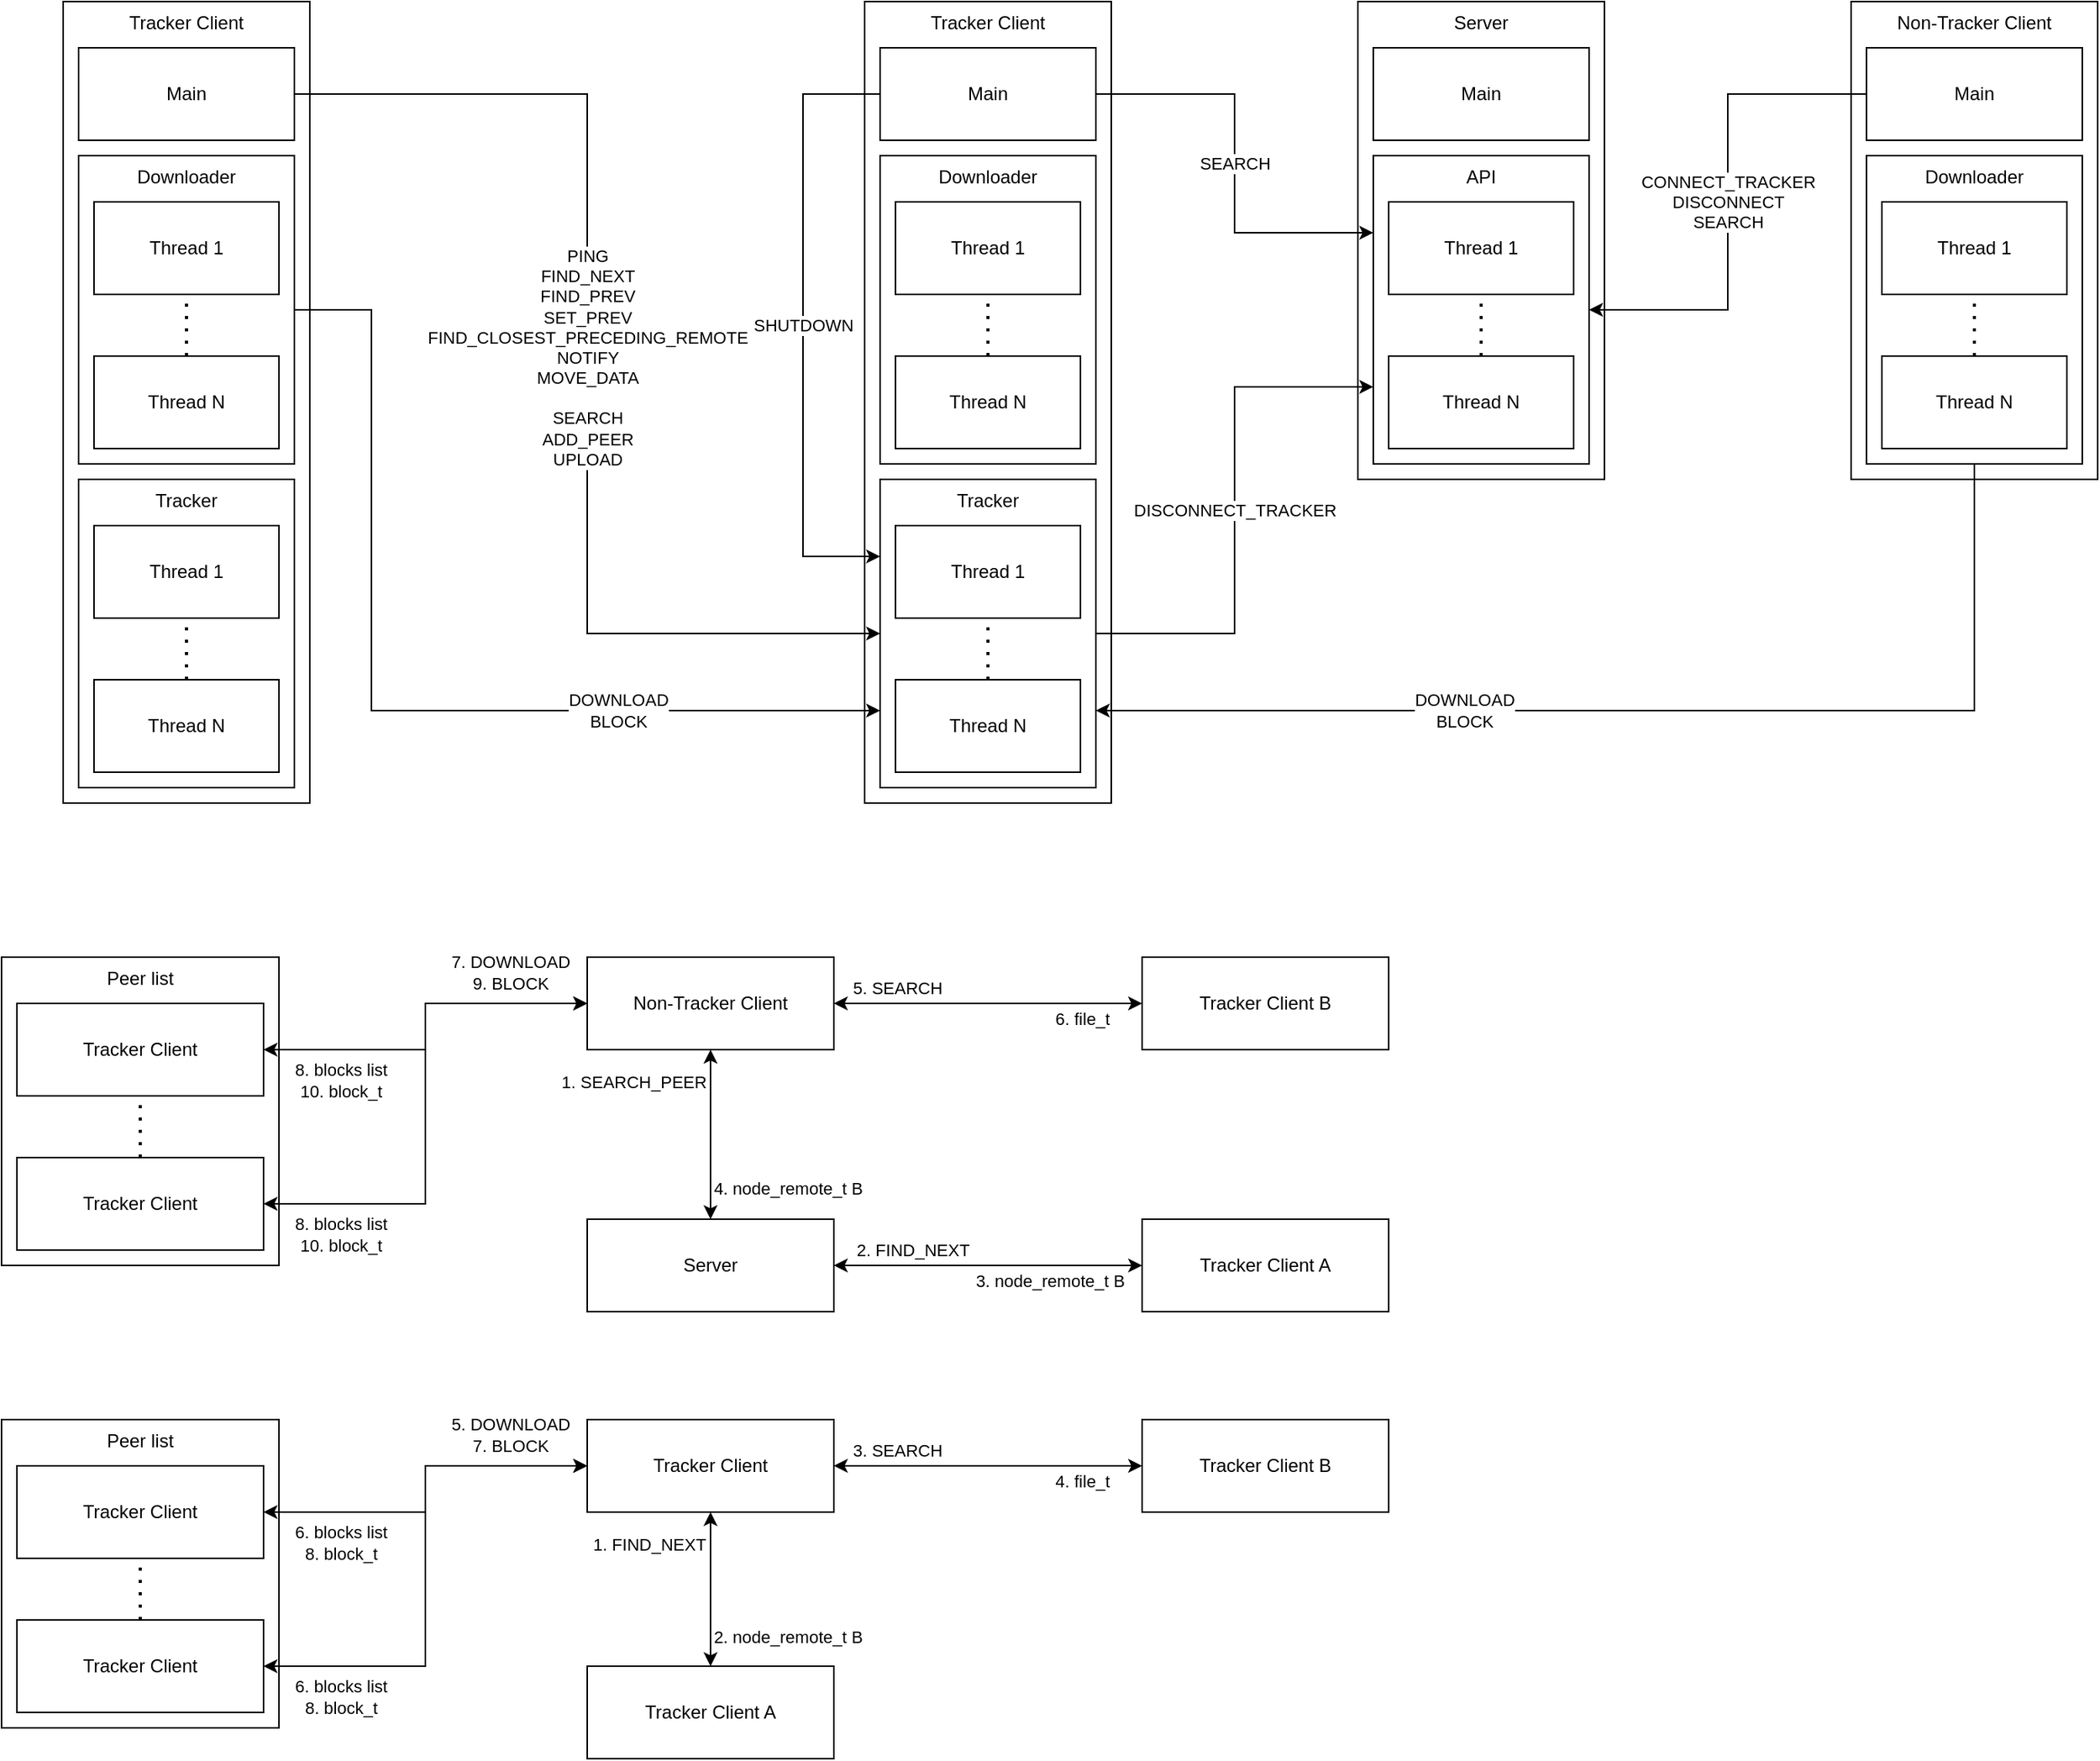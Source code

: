 <mxfile version="22.1.8" type="device">
  <diagram name="Page-1" id="q1jJY9k_2NymoFMwQT9L">
    <mxGraphModel dx="3401" dy="1380" grid="1" gridSize="10" guides="1" tooltips="1" connect="1" arrows="1" fold="1" page="1" pageScale="1" pageWidth="850" pageHeight="1100" math="0" shadow="0">
      <root>
        <mxCell id="0" />
        <object label="Requests" id="1">
          <mxCell parent="0" />
        </object>
        <mxCell id="QeE2nhNQke39JGKBUXm2-35" value="" style="group" parent="1" vertex="1" connectable="0">
          <mxGeometry x="-120" y="200" width="160" height="520" as="geometry" />
        </mxCell>
        <object label="&lt;div&gt;Tracker Client&lt;/div&gt;" Main="asdasdas" id="QeE2nhNQke39JGKBUXm2-16">
          <mxCell style="rounded=0;whiteSpace=wrap;html=1;align=center;container=0;verticalAlign=top;" parent="QeE2nhNQke39JGKBUXm2-35" vertex="1">
            <mxGeometry width="160" height="520" as="geometry" />
          </mxCell>
        </object>
        <mxCell id="QeE2nhNQke39JGKBUXm2-76" value="SHUTDOWN" style="edgeStyle=orthogonalEdgeStyle;rounded=0;orthogonalLoop=1;jettySize=auto;html=1;entryX=0;entryY=0.25;entryDx=0;entryDy=0;exitX=0;exitY=0.5;exitDx=0;exitDy=0;" parent="QeE2nhNQke39JGKBUXm2-35" source="QeE2nhNQke39JGKBUXm2-17" target="QeE2nhNQke39JGKBUXm2-19" edge="1">
          <mxGeometry relative="1" as="geometry">
            <Array as="points">
              <mxPoint x="-40" y="60" />
              <mxPoint x="-40" y="360" />
            </Array>
          </mxGeometry>
        </mxCell>
        <mxCell id="QeE2nhNQke39JGKBUXm2-17" value="Main" style="rounded=0;whiteSpace=wrap;html=1;" parent="QeE2nhNQke39JGKBUXm2-35" vertex="1">
          <mxGeometry x="10" y="30" width="140" height="60" as="geometry" />
        </mxCell>
        <mxCell id="QeE2nhNQke39JGKBUXm2-18" value="" style="group" parent="QeE2nhNQke39JGKBUXm2-35" vertex="1" connectable="0">
          <mxGeometry x="10" y="310" width="140" height="200" as="geometry" />
        </mxCell>
        <mxCell id="QeE2nhNQke39JGKBUXm2-19" value="&lt;div&gt;Tracker&lt;/div&gt;" style="rounded=0;whiteSpace=wrap;html=1;verticalAlign=top;" parent="QeE2nhNQke39JGKBUXm2-18" vertex="1">
          <mxGeometry width="140" height="200" as="geometry" />
        </mxCell>
        <mxCell id="QeE2nhNQke39JGKBUXm2-20" value="&lt;div&gt;Thread 1&lt;/div&gt;" style="rounded=0;whiteSpace=wrap;html=1;" parent="QeE2nhNQke39JGKBUXm2-18" vertex="1">
          <mxGeometry x="10" y="30" width="120" height="60" as="geometry" />
        </mxCell>
        <mxCell id="QeE2nhNQke39JGKBUXm2-21" value="&lt;div&gt;Thread N&lt;/div&gt;" style="rounded=0;whiteSpace=wrap;html=1;" parent="QeE2nhNQke39JGKBUXm2-18" vertex="1">
          <mxGeometry x="10" y="130" width="120" height="60" as="geometry" />
        </mxCell>
        <mxCell id="QeE2nhNQke39JGKBUXm2-22" value="" style="endArrow=none;dashed=1;html=1;dashPattern=1 3;strokeWidth=2;rounded=0;entryX=0.5;entryY=1;entryDx=0;entryDy=0;exitX=0.5;exitY=0;exitDx=0;exitDy=0;" parent="QeE2nhNQke39JGKBUXm2-18" source="QeE2nhNQke39JGKBUXm2-21" target="QeE2nhNQke39JGKBUXm2-20" edge="1">
          <mxGeometry width="50" height="50" relative="1" as="geometry">
            <mxPoint x="-80" y="270" as="sourcePoint" />
            <mxPoint x="-30" y="220" as="targetPoint" />
          </mxGeometry>
        </mxCell>
        <mxCell id="QeE2nhNQke39JGKBUXm2-23" value="" style="group" parent="QeE2nhNQke39JGKBUXm2-35" vertex="1" connectable="0">
          <mxGeometry x="10" y="100" width="140" height="200" as="geometry" />
        </mxCell>
        <mxCell id="QeE2nhNQke39JGKBUXm2-24" value="&lt;div&gt;Downloader&lt;/div&gt;" style="rounded=0;whiteSpace=wrap;html=1;verticalAlign=top;" parent="QeE2nhNQke39JGKBUXm2-23" vertex="1">
          <mxGeometry width="140" height="200" as="geometry" />
        </mxCell>
        <mxCell id="QeE2nhNQke39JGKBUXm2-25" value="&lt;div&gt;Thread 1&lt;/div&gt;" style="rounded=0;whiteSpace=wrap;html=1;" parent="QeE2nhNQke39JGKBUXm2-23" vertex="1">
          <mxGeometry x="10" y="30" width="120" height="60" as="geometry" />
        </mxCell>
        <mxCell id="QeE2nhNQke39JGKBUXm2-26" value="&lt;div&gt;Thread N&lt;/div&gt;" style="rounded=0;whiteSpace=wrap;html=1;" parent="QeE2nhNQke39JGKBUXm2-23" vertex="1">
          <mxGeometry x="10" y="130" width="120" height="60" as="geometry" />
        </mxCell>
        <mxCell id="QeE2nhNQke39JGKBUXm2-27" value="" style="endArrow=none;dashed=1;html=1;dashPattern=1 3;strokeWidth=2;rounded=0;entryX=0.5;entryY=1;entryDx=0;entryDy=0;exitX=0.5;exitY=0;exitDx=0;exitDy=0;" parent="QeE2nhNQke39JGKBUXm2-23" source="QeE2nhNQke39JGKBUXm2-26" target="QeE2nhNQke39JGKBUXm2-25" edge="1">
          <mxGeometry width="50" height="50" relative="1" as="geometry">
            <mxPoint x="-80" y="270" as="sourcePoint" />
            <mxPoint x="-30" y="220" as="targetPoint" />
          </mxGeometry>
        </mxCell>
        <mxCell id="QeE2nhNQke39JGKBUXm2-36" value="" style="group" parent="1" vertex="1" connectable="0">
          <mxGeometry x="520" y="200" width="160" height="310" as="geometry" />
        </mxCell>
        <object label="&lt;div&gt;Non-Tracker Client&lt;/div&gt;" Main="asdasdas" id="QeE2nhNQke39JGKBUXm2-1">
          <mxCell style="rounded=0;whiteSpace=wrap;html=1;align=center;container=0;verticalAlign=top;" parent="QeE2nhNQke39JGKBUXm2-36" vertex="1">
            <mxGeometry width="160" height="310" as="geometry" />
          </mxCell>
        </object>
        <mxCell id="QeE2nhNQke39JGKBUXm2-4" value="Main" style="rounded=0;whiteSpace=wrap;html=1;" parent="QeE2nhNQke39JGKBUXm2-36" vertex="1">
          <mxGeometry x="10" y="30" width="140" height="60" as="geometry" />
        </mxCell>
        <mxCell id="QeE2nhNQke39JGKBUXm2-11" value="" style="group" parent="QeE2nhNQke39JGKBUXm2-36" vertex="1" connectable="0">
          <mxGeometry x="10" y="100" width="140" height="200" as="geometry" />
        </mxCell>
        <mxCell id="QeE2nhNQke39JGKBUXm2-12" value="&lt;div&gt;Downloader&lt;/div&gt;" style="rounded=0;whiteSpace=wrap;html=1;verticalAlign=top;" parent="QeE2nhNQke39JGKBUXm2-11" vertex="1">
          <mxGeometry width="140" height="200" as="geometry" />
        </mxCell>
        <mxCell id="QeE2nhNQke39JGKBUXm2-13" value="&lt;div&gt;Thread 1&lt;/div&gt;" style="rounded=0;whiteSpace=wrap;html=1;" parent="QeE2nhNQke39JGKBUXm2-11" vertex="1">
          <mxGeometry x="10" y="30" width="120" height="60" as="geometry" />
        </mxCell>
        <mxCell id="QeE2nhNQke39JGKBUXm2-14" value="&lt;div&gt;Thread N&lt;/div&gt;" style="rounded=0;whiteSpace=wrap;html=1;" parent="QeE2nhNQke39JGKBUXm2-11" vertex="1">
          <mxGeometry x="10" y="130" width="120" height="60" as="geometry" />
        </mxCell>
        <mxCell id="QeE2nhNQke39JGKBUXm2-15" value="" style="endArrow=none;dashed=1;html=1;dashPattern=1 3;strokeWidth=2;rounded=0;entryX=0.5;entryY=1;entryDx=0;entryDy=0;exitX=0.5;exitY=0;exitDx=0;exitDy=0;" parent="QeE2nhNQke39JGKBUXm2-11" source="QeE2nhNQke39JGKBUXm2-14" target="QeE2nhNQke39JGKBUXm2-13" edge="1">
          <mxGeometry width="50" height="50" relative="1" as="geometry">
            <mxPoint x="-80" y="270" as="sourcePoint" />
            <mxPoint x="-30" y="220" as="targetPoint" />
          </mxGeometry>
        </mxCell>
        <mxCell id="QeE2nhNQke39JGKBUXm2-37" value="" style="group" parent="1" vertex="1" connectable="0">
          <mxGeometry x="190" y="200" width="310" height="350" as="geometry" />
        </mxCell>
        <mxCell id="QeE2nhNQke39JGKBUXm2-41" value="" style="group" parent="QeE2nhNQke39JGKBUXm2-37" vertex="1" connectable="0">
          <mxGeometry x="10" width="160" height="330" as="geometry" />
        </mxCell>
        <mxCell id="QeE2nhNQke39JGKBUXm2-2" value="&lt;div&gt;Server&lt;/div&gt;" style="rounded=0;whiteSpace=wrap;html=1;verticalAlign=top;" parent="QeE2nhNQke39JGKBUXm2-41" vertex="1">
          <mxGeometry width="160" height="310" as="geometry" />
        </mxCell>
        <mxCell id="QeE2nhNQke39JGKBUXm2-28" value="" style="group" parent="QeE2nhNQke39JGKBUXm2-41" vertex="1" connectable="0">
          <mxGeometry x="10" y="100" width="150" height="230" as="geometry" />
        </mxCell>
        <mxCell id="QeE2nhNQke39JGKBUXm2-29" value="&lt;div&gt;API&lt;br&gt;&lt;/div&gt;" style="rounded=0;whiteSpace=wrap;html=1;verticalAlign=top;" parent="QeE2nhNQke39JGKBUXm2-28" vertex="1">
          <mxGeometry width="140" height="200" as="geometry" />
        </mxCell>
        <mxCell id="QeE2nhNQke39JGKBUXm2-30" value="&lt;div&gt;Thread 1&lt;/div&gt;" style="rounded=0;whiteSpace=wrap;html=1;" parent="QeE2nhNQke39JGKBUXm2-28" vertex="1">
          <mxGeometry x="10" y="30" width="120" height="60" as="geometry" />
        </mxCell>
        <mxCell id="QeE2nhNQke39JGKBUXm2-31" value="&lt;div&gt;Thread N&lt;/div&gt;" style="rounded=0;whiteSpace=wrap;html=1;" parent="QeE2nhNQke39JGKBUXm2-28" vertex="1">
          <mxGeometry x="10" y="130" width="120" height="60" as="geometry" />
        </mxCell>
        <mxCell id="QeE2nhNQke39JGKBUXm2-32" value="" style="endArrow=none;dashed=1;html=1;dashPattern=1 3;strokeWidth=2;rounded=0;entryX=0.5;entryY=1;entryDx=0;entryDy=0;exitX=0.5;exitY=0;exitDx=0;exitDy=0;" parent="QeE2nhNQke39JGKBUXm2-28" source="QeE2nhNQke39JGKBUXm2-31" target="QeE2nhNQke39JGKBUXm2-30" edge="1">
          <mxGeometry width="50" height="50" relative="1" as="geometry">
            <mxPoint x="-80" y="270" as="sourcePoint" />
            <mxPoint x="-30" y="220" as="targetPoint" />
          </mxGeometry>
        </mxCell>
        <mxCell id="QeE2nhNQke39JGKBUXm2-33" value="Main" style="rounded=0;whiteSpace=wrap;html=1;" parent="QeE2nhNQke39JGKBUXm2-41" vertex="1">
          <mxGeometry x="10" y="30" width="140" height="60" as="geometry" />
        </mxCell>
        <mxCell id="QeE2nhNQke39JGKBUXm2-44" value="&lt;div&gt;DISCONNECT_TRACKER&lt;/div&gt;" style="edgeStyle=orthogonalEdgeStyle;rounded=0;orthogonalLoop=1;jettySize=auto;html=1;entryX=0;entryY=0.75;entryDx=0;entryDy=0;exitX=1;exitY=0.5;exitDx=0;exitDy=0;" parent="1" source="QeE2nhNQke39JGKBUXm2-19" target="QeE2nhNQke39JGKBUXm2-29" edge="1">
          <mxGeometry relative="1" as="geometry">
            <mxPoint x="90" y="650" as="sourcePoint" />
          </mxGeometry>
        </mxCell>
        <mxCell id="QeE2nhNQke39JGKBUXm2-46" value="&lt;div&gt;CONNECT_TRACKER&lt;/div&gt;&lt;div&gt;DISCONNECT&lt;/div&gt;&lt;div&gt;SEARCH&lt;/div&gt;" style="edgeStyle=orthogonalEdgeStyle;rounded=0;orthogonalLoop=1;jettySize=auto;html=1;entryX=1;entryY=0.5;entryDx=0;entryDy=0;exitX=0;exitY=0.5;exitDx=0;exitDy=0;" parent="1" source="QeE2nhNQke39JGKBUXm2-4" target="QeE2nhNQke39JGKBUXm2-29" edge="1">
          <mxGeometry relative="1" as="geometry">
            <mxPoint x="490" y="260" as="sourcePoint" />
          </mxGeometry>
        </mxCell>
        <mxCell id="QeE2nhNQke39JGKBUXm2-47" value="" style="group" parent="1" vertex="1" connectable="0">
          <mxGeometry x="-640" y="200" width="160" height="520" as="geometry" />
        </mxCell>
        <object label="&lt;div&gt;Tracker Client&lt;/div&gt;" Main="asdasdas" id="QeE2nhNQke39JGKBUXm2-48">
          <mxCell style="rounded=0;whiteSpace=wrap;html=1;align=center;container=0;verticalAlign=top;" parent="QeE2nhNQke39JGKBUXm2-47" vertex="1">
            <mxGeometry width="160" height="520" as="geometry" />
          </mxCell>
        </object>
        <mxCell id="QeE2nhNQke39JGKBUXm2-49" value="Main" style="rounded=0;whiteSpace=wrap;html=1;" parent="QeE2nhNQke39JGKBUXm2-47" vertex="1">
          <mxGeometry x="10" y="30" width="140" height="60" as="geometry" />
        </mxCell>
        <mxCell id="QeE2nhNQke39JGKBUXm2-50" value="" style="group" parent="QeE2nhNQke39JGKBUXm2-47" vertex="1" connectable="0">
          <mxGeometry x="10" y="310" width="140" height="200" as="geometry" />
        </mxCell>
        <mxCell id="QeE2nhNQke39JGKBUXm2-51" value="&lt;div&gt;Tracker&lt;/div&gt;" style="rounded=0;whiteSpace=wrap;html=1;verticalAlign=top;" parent="QeE2nhNQke39JGKBUXm2-50" vertex="1">
          <mxGeometry width="140" height="200" as="geometry" />
        </mxCell>
        <mxCell id="QeE2nhNQke39JGKBUXm2-52" value="&lt;div&gt;Thread 1&lt;/div&gt;" style="rounded=0;whiteSpace=wrap;html=1;" parent="QeE2nhNQke39JGKBUXm2-50" vertex="1">
          <mxGeometry x="10" y="30" width="120" height="60" as="geometry" />
        </mxCell>
        <mxCell id="QeE2nhNQke39JGKBUXm2-53" value="&lt;div&gt;Thread N&lt;/div&gt;" style="rounded=0;whiteSpace=wrap;html=1;" parent="QeE2nhNQke39JGKBUXm2-50" vertex="1">
          <mxGeometry x="10" y="130" width="120" height="60" as="geometry" />
        </mxCell>
        <mxCell id="QeE2nhNQke39JGKBUXm2-54" value="" style="endArrow=none;dashed=1;html=1;dashPattern=1 3;strokeWidth=2;rounded=0;entryX=0.5;entryY=1;entryDx=0;entryDy=0;exitX=0.5;exitY=0;exitDx=0;exitDy=0;" parent="QeE2nhNQke39JGKBUXm2-50" source="QeE2nhNQke39JGKBUXm2-53" target="QeE2nhNQke39JGKBUXm2-52" edge="1">
          <mxGeometry width="50" height="50" relative="1" as="geometry">
            <mxPoint x="-80" y="270" as="sourcePoint" />
            <mxPoint x="-30" y="220" as="targetPoint" />
          </mxGeometry>
        </mxCell>
        <mxCell id="QeE2nhNQke39JGKBUXm2-55" value="" style="group" parent="QeE2nhNQke39JGKBUXm2-47" vertex="1" connectable="0">
          <mxGeometry x="10" y="100" width="140" height="200" as="geometry" />
        </mxCell>
        <mxCell id="QeE2nhNQke39JGKBUXm2-56" value="&lt;div&gt;Downloader&lt;/div&gt;" style="rounded=0;whiteSpace=wrap;html=1;verticalAlign=top;" parent="QeE2nhNQke39JGKBUXm2-55" vertex="1">
          <mxGeometry width="140" height="200" as="geometry" />
        </mxCell>
        <mxCell id="QeE2nhNQke39JGKBUXm2-57" value="&lt;div&gt;Thread 1&lt;/div&gt;" style="rounded=0;whiteSpace=wrap;html=1;" parent="QeE2nhNQke39JGKBUXm2-55" vertex="1">
          <mxGeometry x="10" y="30" width="120" height="60" as="geometry" />
        </mxCell>
        <mxCell id="QeE2nhNQke39JGKBUXm2-58" value="&lt;div&gt;Thread N&lt;/div&gt;" style="rounded=0;whiteSpace=wrap;html=1;" parent="QeE2nhNQke39JGKBUXm2-55" vertex="1">
          <mxGeometry x="10" y="130" width="120" height="60" as="geometry" />
        </mxCell>
        <mxCell id="QeE2nhNQke39JGKBUXm2-59" value="" style="endArrow=none;dashed=1;html=1;dashPattern=1 3;strokeWidth=2;rounded=0;entryX=0.5;entryY=1;entryDx=0;entryDy=0;exitX=0.5;exitY=0;exitDx=0;exitDy=0;" parent="QeE2nhNQke39JGKBUXm2-55" source="QeE2nhNQke39JGKBUXm2-58" target="QeE2nhNQke39JGKBUXm2-57" edge="1">
          <mxGeometry width="50" height="50" relative="1" as="geometry">
            <mxPoint x="-80" y="270" as="sourcePoint" />
            <mxPoint x="-30" y="220" as="targetPoint" />
          </mxGeometry>
        </mxCell>
        <mxCell id="QeE2nhNQke39JGKBUXm2-73" value="&lt;div&gt;PING&lt;/div&gt;&lt;div&gt;FIND_NEXT&lt;/div&gt;&lt;div&gt;FIND_PREV&lt;/div&gt;&lt;div&gt;SET_PREV&lt;/div&gt;&lt;div&gt;FIND_CLOSEST_PRECEDING_REMOTE&lt;/div&gt;&lt;div&gt;NOTIFY&lt;/div&gt;&lt;div&gt;MOVE_DATA&lt;/div&gt;&lt;div&gt;&lt;br&gt;&lt;/div&gt;&lt;div&gt;SEARCH&lt;/div&gt;&lt;div&gt;ADD_PEER&lt;/div&gt;&lt;div&gt;UPLOAD&lt;br&gt;&lt;/div&gt;" style="edgeStyle=orthogonalEdgeStyle;rounded=0;orthogonalLoop=1;jettySize=auto;html=1;entryX=0;entryY=0.5;entryDx=0;entryDy=0;exitX=1;exitY=0.5;exitDx=0;exitDy=0;strokeColor=default;startArrow=none;startFill=0;endArrow=classic;endFill=1;" parent="1" source="QeE2nhNQke39JGKBUXm2-49" target="QeE2nhNQke39JGKBUXm2-19" edge="1">
          <mxGeometry x="-0.013" relative="1" as="geometry">
            <mxPoint x="-420" y="220" as="sourcePoint" />
            <Array as="points">
              <mxPoint x="-300" y="260" />
              <mxPoint x="-300" y="610" />
            </Array>
            <mxPoint as="offset" />
          </mxGeometry>
        </mxCell>
        <mxCell id="QeE2nhNQke39JGKBUXm2-74" value="&lt;div&gt;DOWNLOAD&lt;/div&gt;&lt;div&gt;BLOCK&lt;br&gt;&lt;/div&gt;" style="edgeStyle=orthogonalEdgeStyle;rounded=0;orthogonalLoop=1;jettySize=auto;html=1;entryX=0;entryY=0.75;entryDx=0;entryDy=0;exitX=1;exitY=0.5;exitDx=0;exitDy=0;startArrow=none;startFill=0;" parent="1" source="QeE2nhNQke39JGKBUXm2-56" target="QeE2nhNQke39JGKBUXm2-19" edge="1">
          <mxGeometry x="0.469" relative="1" as="geometry">
            <mxPoint x="-190" y="790" as="targetPoint" />
            <Array as="points">
              <mxPoint x="-440" y="400" />
              <mxPoint x="-440" y="660" />
            </Array>
            <mxPoint as="offset" />
          </mxGeometry>
        </mxCell>
        <mxCell id="QeE2nhNQke39JGKBUXm2-78" value="&lt;div&gt;DOWNLOAD&lt;/div&gt;&lt;div&gt;BLOCK&lt;br&gt;&lt;/div&gt;" style="edgeStyle=orthogonalEdgeStyle;rounded=0;orthogonalLoop=1;jettySize=auto;html=1;entryX=1;entryY=0.75;entryDx=0;entryDy=0;exitX=0.5;exitY=1;exitDx=0;exitDy=0;" parent="1" source="QeE2nhNQke39JGKBUXm2-12" target="QeE2nhNQke39JGKBUXm2-19" edge="1">
          <mxGeometry x="0.342" relative="1" as="geometry">
            <Array as="points">
              <mxPoint x="600" y="660" />
            </Array>
            <mxPoint x="-1" as="offset" />
          </mxGeometry>
        </mxCell>
        <mxCell id="cvVylu1TwbL8BiZ8KKJN-1" value="SEARCH" style="edgeStyle=orthogonalEdgeStyle;rounded=0;orthogonalLoop=1;jettySize=auto;html=1;entryX=0;entryY=0.25;entryDx=0;entryDy=0;" parent="1" source="QeE2nhNQke39JGKBUXm2-17" target="QeE2nhNQke39JGKBUXm2-29" edge="1">
          <mxGeometry relative="1" as="geometry" />
        </mxCell>
        <object label="Non-Tracker Download" id="kflqNBlHi_BuBgnEOkHW-86">
          <mxCell parent="0" />
        </object>
        <mxCell id="kflqNBlHi_BuBgnEOkHW-87" value="" style="group" vertex="1" connectable="0" parent="kflqNBlHi_BuBgnEOkHW-86">
          <mxGeometry x="-300" y="820" width="160" height="60" as="geometry" />
        </mxCell>
        <object label="&lt;div&gt;Non-Tracker Client&lt;/div&gt;" Main="asdasdas" id="kflqNBlHi_BuBgnEOkHW-88">
          <mxCell style="rounded=0;whiteSpace=wrap;html=1;align=center;container=0;verticalAlign=middle;" vertex="1" parent="kflqNBlHi_BuBgnEOkHW-87">
            <mxGeometry width="160" height="60" as="geometry" />
          </mxCell>
        </object>
        <mxCell id="kflqNBlHi_BuBgnEOkHW-89" value="" style="group" vertex="1" connectable="0" parent="kflqNBlHi_BuBgnEOkHW-86">
          <mxGeometry x="-300" y="990" width="160" height="60" as="geometry" />
        </mxCell>
        <mxCell id="kflqNBlHi_BuBgnEOkHW-90" value="&lt;div&gt;Server&lt;/div&gt;" style="rounded=0;whiteSpace=wrap;html=1;verticalAlign=middle;" vertex="1" parent="kflqNBlHi_BuBgnEOkHW-89">
          <mxGeometry width="160" height="60" as="geometry" />
        </mxCell>
        <mxCell id="kflqNBlHi_BuBgnEOkHW-91" value="" style="group;verticalAlign=top;" vertex="1" connectable="0" parent="kflqNBlHi_BuBgnEOkHW-86">
          <mxGeometry x="60" y="990" width="160" height="60" as="geometry" />
        </mxCell>
        <object label="&lt;div&gt;Tracker Client A&lt;br&gt;&lt;/div&gt;" Main="asdasdas" id="kflqNBlHi_BuBgnEOkHW-92">
          <mxCell style="rounded=0;whiteSpace=wrap;html=1;align=center;container=0;verticalAlign=middle;" vertex="1" parent="kflqNBlHi_BuBgnEOkHW-91">
            <mxGeometry width="160" height="60" as="geometry" />
          </mxCell>
        </object>
        <mxCell id="kflqNBlHi_BuBgnEOkHW-93" style="edgeStyle=orthogonalEdgeStyle;rounded=0;orthogonalLoop=1;jettySize=auto;html=1;entryX=0.5;entryY=0;entryDx=0;entryDy=0;startArrow=classic;startFill=1;exitX=0.5;exitY=1;exitDx=0;exitDy=0;movable=1;resizable=1;rotatable=1;deletable=1;editable=1;locked=0;connectable=1;" edge="1" parent="kflqNBlHi_BuBgnEOkHW-86" source="kflqNBlHi_BuBgnEOkHW-88" target="kflqNBlHi_BuBgnEOkHW-90">
          <mxGeometry relative="1" as="geometry">
            <mxPoint x="-430" y="830" as="sourcePoint" />
            <mxPoint x="-210" y="985" as="targetPoint" />
          </mxGeometry>
        </mxCell>
        <mxCell id="kflqNBlHi_BuBgnEOkHW-94" value="&lt;div&gt;1. SEARCH_PEER&lt;/div&gt;" style="edgeLabel;html=1;align=center;verticalAlign=middle;resizable=0;points=[];" vertex="1" connectable="0" parent="kflqNBlHi_BuBgnEOkHW-93">
          <mxGeometry x="0.085" y="1" relative="1" as="geometry">
            <mxPoint x="-51" y="-39" as="offset" />
          </mxGeometry>
        </mxCell>
        <mxCell id="kflqNBlHi_BuBgnEOkHW-95" value="&lt;div&gt;4. node_remote_t B&lt;/div&gt;" style="edgeLabel;html=1;align=center;verticalAlign=middle;resizable=0;points=[];" vertex="1" connectable="0" parent="kflqNBlHi_BuBgnEOkHW-93">
          <mxGeometry x="-0.607" relative="1" as="geometry">
            <mxPoint x="50" y="68" as="offset" />
          </mxGeometry>
        </mxCell>
        <mxCell id="kflqNBlHi_BuBgnEOkHW-96" style="edgeStyle=orthogonalEdgeStyle;rounded=0;orthogonalLoop=1;jettySize=auto;html=1;entryX=0;entryY=0.5;entryDx=0;entryDy=0;startArrow=classic;startFill=1;exitX=1;exitY=0.5;exitDx=0;exitDy=0;" edge="1" parent="kflqNBlHi_BuBgnEOkHW-86" source="kflqNBlHi_BuBgnEOkHW-90" target="kflqNBlHi_BuBgnEOkHW-92">
          <mxGeometry relative="1" as="geometry">
            <mxPoint x="-110" y="1140" as="sourcePoint" />
            <mxPoint x="110" y="1300" as="targetPoint" />
          </mxGeometry>
        </mxCell>
        <mxCell id="kflqNBlHi_BuBgnEOkHW-97" value="&lt;div&gt;2. FIND_NEXT&lt;br&gt;&lt;/div&gt;" style="edgeLabel;html=1;align=center;verticalAlign=middle;resizable=0;points=[];" vertex="1" connectable="0" parent="kflqNBlHi_BuBgnEOkHW-96">
          <mxGeometry x="-0.706" y="-4" relative="1" as="geometry">
            <mxPoint x="21" y="-14" as="offset" />
          </mxGeometry>
        </mxCell>
        <mxCell id="kflqNBlHi_BuBgnEOkHW-98" value="&lt;div&gt;3. node_remote_t B&lt;/div&gt;" style="edgeLabel;html=1;align=center;verticalAlign=middle;resizable=0;points=[];" vertex="1" connectable="0" parent="kflqNBlHi_BuBgnEOkHW-96">
          <mxGeometry x="0.689" y="-2" relative="1" as="geometry">
            <mxPoint x="-29" y="8" as="offset" />
          </mxGeometry>
        </mxCell>
        <mxCell id="kflqNBlHi_BuBgnEOkHW-99" value="" style="group;verticalAlign=top;" vertex="1" connectable="0" parent="kflqNBlHi_BuBgnEOkHW-86">
          <mxGeometry x="60" y="820" width="160" height="60" as="geometry" />
        </mxCell>
        <object label="&lt;div align=&quot;center&quot;&gt;Tracker Client B&lt;/div&gt;" Main="asdasdas" id="kflqNBlHi_BuBgnEOkHW-100">
          <mxCell style="rounded=0;whiteSpace=wrap;html=1;align=center;container=0;verticalAlign=middle;" vertex="1" parent="kflqNBlHi_BuBgnEOkHW-99">
            <mxGeometry width="160" height="60" as="geometry" />
          </mxCell>
        </object>
        <mxCell id="kflqNBlHi_BuBgnEOkHW-101" value="" style="edgeStyle=orthogonalEdgeStyle;rounded=0;orthogonalLoop=1;jettySize=auto;html=1;exitX=1;exitY=0.5;exitDx=0;exitDy=0;entryX=0;entryY=0.5;entryDx=0;entryDy=0;startArrow=classic;startFill=1;" edge="1" parent="kflqNBlHi_BuBgnEOkHW-86" source="kflqNBlHi_BuBgnEOkHW-88" target="kflqNBlHi_BuBgnEOkHW-100">
          <mxGeometry x="-0.6" y="-10" relative="1" as="geometry">
            <mxPoint as="offset" />
          </mxGeometry>
        </mxCell>
        <mxCell id="kflqNBlHi_BuBgnEOkHW-102" value="&lt;div&gt;6. file_t&lt;br&gt;&lt;/div&gt;" style="edgeLabel;html=1;align=center;verticalAlign=middle;resizable=0;points=[];" vertex="1" connectable="0" parent="kflqNBlHi_BuBgnEOkHW-101">
          <mxGeometry x="0.344" y="-1" relative="1" as="geometry">
            <mxPoint x="26" y="9" as="offset" />
          </mxGeometry>
        </mxCell>
        <mxCell id="kflqNBlHi_BuBgnEOkHW-103" value="&lt;div&gt;5. SEARCH&lt;br&gt;&lt;/div&gt;" style="edgeLabel;html=1;align=center;verticalAlign=middle;resizable=0;points=[];" vertex="1" connectable="0" parent="kflqNBlHi_BuBgnEOkHW-101">
          <mxGeometry x="-0.427" y="2" relative="1" as="geometry">
            <mxPoint x="-17" y="-8" as="offset" />
          </mxGeometry>
        </mxCell>
        <mxCell id="kflqNBlHi_BuBgnEOkHW-104" value="" style="group" vertex="1" connectable="0" parent="kflqNBlHi_BuBgnEOkHW-86">
          <mxGeometry x="-680" y="820" width="180" height="200" as="geometry" />
        </mxCell>
        <mxCell id="kflqNBlHi_BuBgnEOkHW-105" value="Peer list" style="rounded=0;whiteSpace=wrap;html=1;verticalAlign=top;" vertex="1" parent="kflqNBlHi_BuBgnEOkHW-104">
          <mxGeometry width="180" height="200" as="geometry" />
        </mxCell>
        <mxCell id="kflqNBlHi_BuBgnEOkHW-106" value="" style="group;verticalAlign=top;" vertex="1" connectable="0" parent="kflqNBlHi_BuBgnEOkHW-104">
          <mxGeometry x="10" y="30" width="160" height="60" as="geometry" />
        </mxCell>
        <object label="&lt;div align=&quot;center&quot;&gt;Tracker Client&lt;br&gt;&lt;/div&gt;" Main="asdasdas" id="kflqNBlHi_BuBgnEOkHW-107">
          <mxCell style="rounded=0;whiteSpace=wrap;html=1;align=center;container=0;verticalAlign=middle;" vertex="1" parent="kflqNBlHi_BuBgnEOkHW-106">
            <mxGeometry width="160" height="60" as="geometry" />
          </mxCell>
        </object>
        <mxCell id="kflqNBlHi_BuBgnEOkHW-108" value="" style="group;verticalAlign=top;" vertex="1" connectable="0" parent="kflqNBlHi_BuBgnEOkHW-104">
          <mxGeometry x="10" y="130" width="160" height="60" as="geometry" />
        </mxCell>
        <object label="&lt;div align=&quot;center&quot;&gt;Tracker Client&lt;br&gt;&lt;/div&gt;" Main="asdasdas" id="kflqNBlHi_BuBgnEOkHW-109">
          <mxCell style="rounded=0;whiteSpace=wrap;html=1;align=center;container=0;verticalAlign=middle;" vertex="1" parent="kflqNBlHi_BuBgnEOkHW-108">
            <mxGeometry width="160" height="60" as="geometry" />
          </mxCell>
        </object>
        <mxCell id="kflqNBlHi_BuBgnEOkHW-110" value="" style="endArrow=none;dashed=1;html=1;dashPattern=1 3;strokeWidth=2;rounded=0;edgeStyle=orthogonalEdgeStyle;entryX=0.5;entryY=1;entryDx=0;entryDy=0;exitX=0.5;exitY=0;exitDx=0;exitDy=0;" edge="1" parent="kflqNBlHi_BuBgnEOkHW-104" source="kflqNBlHi_BuBgnEOkHW-109" target="kflqNBlHi_BuBgnEOkHW-107">
          <mxGeometry width="50" height="50" relative="1" as="geometry">
            <mxPoint x="220" y="130" as="sourcePoint" />
            <mxPoint x="420" y="100" as="targetPoint" />
          </mxGeometry>
        </mxCell>
        <mxCell id="kflqNBlHi_BuBgnEOkHW-111" style="edgeStyle=orthogonalEdgeStyle;rounded=0;orthogonalLoop=1;jettySize=auto;html=1;exitX=0;exitY=0.5;exitDx=0;exitDy=0;entryX=1;entryY=0.5;entryDx=0;entryDy=0;startArrow=classic;startFill=1;" edge="1" parent="kflqNBlHi_BuBgnEOkHW-86" source="kflqNBlHi_BuBgnEOkHW-88" target="kflqNBlHi_BuBgnEOkHW-107">
          <mxGeometry relative="1" as="geometry" />
        </mxCell>
        <mxCell id="kflqNBlHi_BuBgnEOkHW-112" value="&lt;div&gt;8. blocks list&lt;br&gt;&lt;/div&gt;&lt;div&gt;10. block_t&lt;br&gt;&lt;/div&gt;" style="edgeLabel;html=1;align=center;verticalAlign=middle;resizable=0;points=[];" vertex="1" connectable="0" parent="kflqNBlHi_BuBgnEOkHW-111">
          <mxGeometry x="0.574" relative="1" as="geometry">
            <mxPoint x="-1" y="20" as="offset" />
          </mxGeometry>
        </mxCell>
        <mxCell id="kflqNBlHi_BuBgnEOkHW-113" style="edgeStyle=orthogonalEdgeStyle;rounded=0;orthogonalLoop=1;jettySize=auto;html=1;exitX=0;exitY=0.5;exitDx=0;exitDy=0;entryX=1;entryY=0.5;entryDx=0;entryDy=0;startArrow=classic;startFill=1;" edge="1" parent="kflqNBlHi_BuBgnEOkHW-86" source="kflqNBlHi_BuBgnEOkHW-88" target="kflqNBlHi_BuBgnEOkHW-109">
          <mxGeometry relative="1" as="geometry" />
        </mxCell>
        <mxCell id="kflqNBlHi_BuBgnEOkHW-114" value="&lt;div&gt;7. DOWNLOAD&lt;br&gt;&lt;/div&gt;&lt;div&gt;9. BLOCK&lt;br&gt;&lt;/div&gt;" style="edgeLabel;html=1;align=center;verticalAlign=middle;resizable=0;points=[];" vertex="1" connectable="0" parent="kflqNBlHi_BuBgnEOkHW-113">
          <mxGeometry x="-0.793" y="-1" relative="1" as="geometry">
            <mxPoint x="-15" y="-19" as="offset" />
          </mxGeometry>
        </mxCell>
        <mxCell id="kflqNBlHi_BuBgnEOkHW-115" value="&lt;div&gt;8. blocks list&lt;br&gt;&lt;/div&gt;&lt;div&gt;10. block_t&lt;br&gt;&lt;/div&gt;" style="edgeLabel;html=1;align=center;verticalAlign=middle;resizable=0;points=[];" vertex="1" connectable="0" parent="kflqNBlHi_BuBgnEOkHW-86">
          <mxGeometry x="-460.003" y="1000" as="geometry" />
        </mxCell>
        <object label="Tracker Download" id="kflqNBlHi_BuBgnEOkHW-116">
          <mxCell parent="0" />
        </object>
        <mxCell id="kflqNBlHi_BuBgnEOkHW-117" value="" style="group" vertex="1" connectable="0" parent="kflqNBlHi_BuBgnEOkHW-116">
          <mxGeometry x="-300" y="1120" width="160" height="60" as="geometry" />
        </mxCell>
        <object label="&lt;div&gt;Tracker Client&lt;/div&gt;" Main="asdasdas" id="kflqNBlHi_BuBgnEOkHW-118">
          <mxCell style="rounded=0;whiteSpace=wrap;html=1;align=center;container=0;verticalAlign=middle;" vertex="1" parent="kflqNBlHi_BuBgnEOkHW-117">
            <mxGeometry width="160" height="60" as="geometry" />
          </mxCell>
        </object>
        <mxCell id="kflqNBlHi_BuBgnEOkHW-119" value="" style="group;verticalAlign=top;" vertex="1" connectable="0" parent="kflqNBlHi_BuBgnEOkHW-116">
          <mxGeometry x="-300" y="1280" width="160" height="60" as="geometry" />
        </mxCell>
        <object label="&lt;div&gt;Tracker Client A&lt;br&gt;&lt;/div&gt;" Main="asdasdas" id="kflqNBlHi_BuBgnEOkHW-120">
          <mxCell style="rounded=0;whiteSpace=wrap;html=1;align=center;container=0;verticalAlign=middle;" vertex="1" parent="kflqNBlHi_BuBgnEOkHW-119">
            <mxGeometry width="160" height="60" as="geometry" />
          </mxCell>
        </object>
        <mxCell id="kflqNBlHi_BuBgnEOkHW-121" style="edgeStyle=orthogonalEdgeStyle;rounded=0;orthogonalLoop=1;jettySize=auto;html=1;entryX=0.5;entryY=0;entryDx=0;entryDy=0;startArrow=classic;startFill=1;exitX=0.5;exitY=1;exitDx=0;exitDy=0;" edge="1" parent="kflqNBlHi_BuBgnEOkHW-116" source="kflqNBlHi_BuBgnEOkHW-118" target="kflqNBlHi_BuBgnEOkHW-120">
          <mxGeometry relative="1" as="geometry">
            <mxPoint x="-110" y="1440" as="sourcePoint" />
            <mxPoint x="110" y="1600" as="targetPoint" />
          </mxGeometry>
        </mxCell>
        <mxCell id="kflqNBlHi_BuBgnEOkHW-122" value="&lt;div&gt;1. FIND_NEXT&lt;br&gt;&lt;/div&gt;" style="edgeLabel;html=1;align=center;verticalAlign=middle;resizable=0;points=[];" vertex="1" connectable="0" parent="kflqNBlHi_BuBgnEOkHW-121">
          <mxGeometry x="-0.706" y="-4" relative="1" as="geometry">
            <mxPoint x="-36" y="6" as="offset" />
          </mxGeometry>
        </mxCell>
        <mxCell id="kflqNBlHi_BuBgnEOkHW-123" value="&lt;div&gt;2. node_remote_t B&lt;/div&gt;" style="edgeLabel;html=1;align=center;verticalAlign=middle;resizable=0;points=[];" vertex="1" connectable="0" parent="kflqNBlHi_BuBgnEOkHW-121">
          <mxGeometry x="0.689" y="-2" relative="1" as="geometry">
            <mxPoint x="52" y="-4" as="offset" />
          </mxGeometry>
        </mxCell>
        <mxCell id="kflqNBlHi_BuBgnEOkHW-124" value="" style="group;verticalAlign=top;" vertex="1" connectable="0" parent="kflqNBlHi_BuBgnEOkHW-116">
          <mxGeometry x="60" y="1120" width="160" height="60" as="geometry" />
        </mxCell>
        <object label="&lt;div align=&quot;center&quot;&gt;Tracker Client B&lt;/div&gt;" Main="asdasdas" id="kflqNBlHi_BuBgnEOkHW-125">
          <mxCell style="rounded=0;whiteSpace=wrap;html=1;align=center;container=0;verticalAlign=middle;" vertex="1" parent="kflqNBlHi_BuBgnEOkHW-124">
            <mxGeometry width="160" height="60" as="geometry" />
          </mxCell>
        </object>
        <mxCell id="kflqNBlHi_BuBgnEOkHW-126" value="" style="edgeStyle=orthogonalEdgeStyle;rounded=0;orthogonalLoop=1;jettySize=auto;html=1;exitX=1;exitY=0.5;exitDx=0;exitDy=0;entryX=0;entryY=0.5;entryDx=0;entryDy=0;startArrow=classic;startFill=1;" edge="1" parent="kflqNBlHi_BuBgnEOkHW-116" source="kflqNBlHi_BuBgnEOkHW-118" target="kflqNBlHi_BuBgnEOkHW-125">
          <mxGeometry x="-0.6" y="-10" relative="1" as="geometry">
            <mxPoint as="offset" />
          </mxGeometry>
        </mxCell>
        <mxCell id="kflqNBlHi_BuBgnEOkHW-127" value="&lt;div&gt;4. file_t&lt;br&gt;&lt;/div&gt;" style="edgeLabel;html=1;align=center;verticalAlign=middle;resizable=0;points=[];" vertex="1" connectable="0" parent="kflqNBlHi_BuBgnEOkHW-126">
          <mxGeometry x="0.344" y="-1" relative="1" as="geometry">
            <mxPoint x="26" y="9" as="offset" />
          </mxGeometry>
        </mxCell>
        <mxCell id="kflqNBlHi_BuBgnEOkHW-128" value="&lt;div&gt;3. SEARCH&lt;br&gt;&lt;/div&gt;" style="edgeLabel;html=1;align=center;verticalAlign=middle;resizable=0;points=[];" vertex="1" connectable="0" parent="kflqNBlHi_BuBgnEOkHW-126">
          <mxGeometry x="-0.427" y="2" relative="1" as="geometry">
            <mxPoint x="-17" y="-8" as="offset" />
          </mxGeometry>
        </mxCell>
        <mxCell id="kflqNBlHi_BuBgnEOkHW-129" value="" style="group" vertex="1" connectable="0" parent="kflqNBlHi_BuBgnEOkHW-116">
          <mxGeometry x="-680" y="1120" width="180" height="200" as="geometry" />
        </mxCell>
        <mxCell id="kflqNBlHi_BuBgnEOkHW-130" value="Peer list" style="rounded=0;whiteSpace=wrap;html=1;verticalAlign=top;" vertex="1" parent="kflqNBlHi_BuBgnEOkHW-129">
          <mxGeometry width="180" height="200" as="geometry" />
        </mxCell>
        <mxCell id="kflqNBlHi_BuBgnEOkHW-131" value="" style="group;verticalAlign=top;" vertex="1" connectable="0" parent="kflqNBlHi_BuBgnEOkHW-129">
          <mxGeometry x="10" y="30" width="160" height="60" as="geometry" />
        </mxCell>
        <object label="&lt;div align=&quot;center&quot;&gt;Tracker Client&lt;br&gt;&lt;/div&gt;" Main="asdasdas" id="kflqNBlHi_BuBgnEOkHW-132">
          <mxCell style="rounded=0;whiteSpace=wrap;html=1;align=center;container=0;verticalAlign=middle;" vertex="1" parent="kflqNBlHi_BuBgnEOkHW-131">
            <mxGeometry width="160" height="60" as="geometry" />
          </mxCell>
        </object>
        <mxCell id="kflqNBlHi_BuBgnEOkHW-133" value="" style="group;verticalAlign=top;" vertex="1" connectable="0" parent="kflqNBlHi_BuBgnEOkHW-129">
          <mxGeometry x="10" y="130" width="160" height="60" as="geometry" />
        </mxCell>
        <object label="&lt;div align=&quot;center&quot;&gt;Tracker Client&lt;br&gt;&lt;/div&gt;" Main="asdasdas" id="kflqNBlHi_BuBgnEOkHW-134">
          <mxCell style="rounded=0;whiteSpace=wrap;html=1;align=center;container=0;verticalAlign=middle;" vertex="1" parent="kflqNBlHi_BuBgnEOkHW-133">
            <mxGeometry width="160" height="60" as="geometry" />
          </mxCell>
        </object>
        <mxCell id="kflqNBlHi_BuBgnEOkHW-135" value="" style="endArrow=none;dashed=1;html=1;dashPattern=1 3;strokeWidth=2;rounded=0;edgeStyle=orthogonalEdgeStyle;entryX=0.5;entryY=1;entryDx=0;entryDy=0;exitX=0.5;exitY=0;exitDx=0;exitDy=0;" edge="1" parent="kflqNBlHi_BuBgnEOkHW-129" source="kflqNBlHi_BuBgnEOkHW-134" target="kflqNBlHi_BuBgnEOkHW-132">
          <mxGeometry width="50" height="50" relative="1" as="geometry">
            <mxPoint x="220" y="130" as="sourcePoint" />
            <mxPoint x="420" y="100" as="targetPoint" />
          </mxGeometry>
        </mxCell>
        <mxCell id="kflqNBlHi_BuBgnEOkHW-136" style="edgeStyle=orthogonalEdgeStyle;rounded=0;orthogonalLoop=1;jettySize=auto;html=1;exitX=0;exitY=0.5;exitDx=0;exitDy=0;entryX=1;entryY=0.5;entryDx=0;entryDy=0;startArrow=classic;startFill=1;" edge="1" parent="kflqNBlHi_BuBgnEOkHW-116" source="kflqNBlHi_BuBgnEOkHW-118" target="kflqNBlHi_BuBgnEOkHW-132">
          <mxGeometry relative="1" as="geometry" />
        </mxCell>
        <mxCell id="kflqNBlHi_BuBgnEOkHW-137" value="&lt;div&gt;6. blocks list&lt;br&gt;&lt;/div&gt;&lt;div&gt;8. block_t&lt;br&gt;&lt;/div&gt;" style="edgeLabel;html=1;align=center;verticalAlign=middle;resizable=0;points=[];" vertex="1" connectable="0" parent="kflqNBlHi_BuBgnEOkHW-136">
          <mxGeometry x="0.574" relative="1" as="geometry">
            <mxPoint x="-1" y="20" as="offset" />
          </mxGeometry>
        </mxCell>
        <mxCell id="kflqNBlHi_BuBgnEOkHW-138" style="edgeStyle=orthogonalEdgeStyle;rounded=0;orthogonalLoop=1;jettySize=auto;html=1;exitX=0;exitY=0.5;exitDx=0;exitDy=0;entryX=1;entryY=0.5;entryDx=0;entryDy=0;startArrow=classic;startFill=1;" edge="1" parent="kflqNBlHi_BuBgnEOkHW-116" source="kflqNBlHi_BuBgnEOkHW-118" target="kflqNBlHi_BuBgnEOkHW-134">
          <mxGeometry relative="1" as="geometry" />
        </mxCell>
        <mxCell id="kflqNBlHi_BuBgnEOkHW-139" value="&lt;div&gt;5. DOWNLOAD&lt;br&gt;&lt;/div&gt;&lt;div&gt;7. BLOCK&lt;br&gt;&lt;/div&gt;" style="edgeLabel;html=1;align=center;verticalAlign=middle;resizable=0;points=[];" vertex="1" connectable="0" parent="kflqNBlHi_BuBgnEOkHW-138">
          <mxGeometry x="-0.793" y="-1" relative="1" as="geometry">
            <mxPoint x="-15" y="-19" as="offset" />
          </mxGeometry>
        </mxCell>
        <mxCell id="kflqNBlHi_BuBgnEOkHW-140" value="&lt;div&gt;6. blocks list&lt;br&gt;&lt;/div&gt;&lt;div&gt;8. block_t&lt;br&gt;&lt;/div&gt;" style="edgeLabel;html=1;align=center;verticalAlign=middle;resizable=0;points=[];" vertex="1" connectable="0" parent="kflqNBlHi_BuBgnEOkHW-116">
          <mxGeometry x="-460.003" y="1300" as="geometry" />
        </mxCell>
      </root>
    </mxGraphModel>
  </diagram>
</mxfile>
